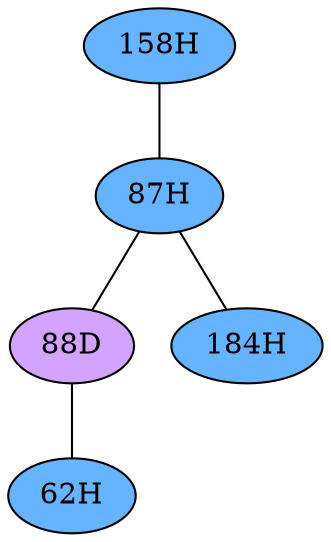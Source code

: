 // The Round Table
graph {
	"158H" [fillcolor="#66B3FF" style=radial]
	"87H" [fillcolor="#66B3FF" style=radial]
	"158H" -- "87H" [penwidth=1]
	"87H" [fillcolor="#66B3FF" style=radial]
	"88D" [fillcolor="#D3A4FF" style=radial]
	"87H" -- "88D" [penwidth=1]
	"87H" [fillcolor="#66B3FF" style=radial]
	"184H" [fillcolor="#66B3FF" style=radial]
	"87H" -- "184H" [penwidth=1]
	"88D" [fillcolor="#D3A4FF" style=radial]
	"62H" [fillcolor="#66B3FF" style=radial]
	"88D" -- "62H" [penwidth=1]
}
